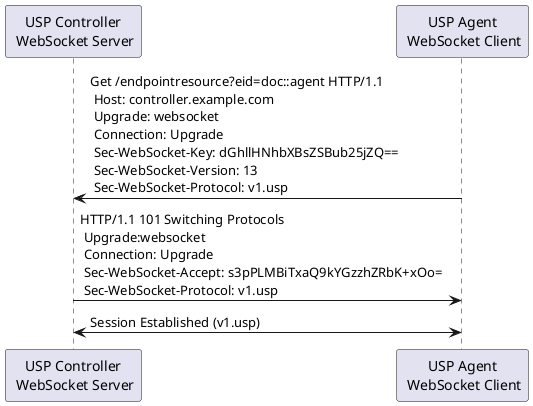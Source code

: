 @startuml

participant "USP Controller\n WebSocket Server" as C
participant "USP Agent\n WebSocket Client" as A

A -> C : Get /endpointresource?eid=doc::agent HTTP/1.1 \n Host: controller.example.com \n Upgrade: websocket \n Connection: Upgrade \n Sec-WebSocket-Key: dGhllHNhbXBsZSBub25jZQ== \n Sec-WebSocket-Version: 13 \n Sec-WebSocket-Protocol: v1.usp
C -> A : HTTP/1.1 101 Switching Protocols \n Upgrade:websocket \n Connection: Upgrade \n Sec-WebSocket-Accept: s3pPLMBiTxaQ9kYGzzhZRbK+xOo= \n Sec-WebSocket-Protocol: v1.usp
C <-> A : Session Established (v1.usp)
@enduml
